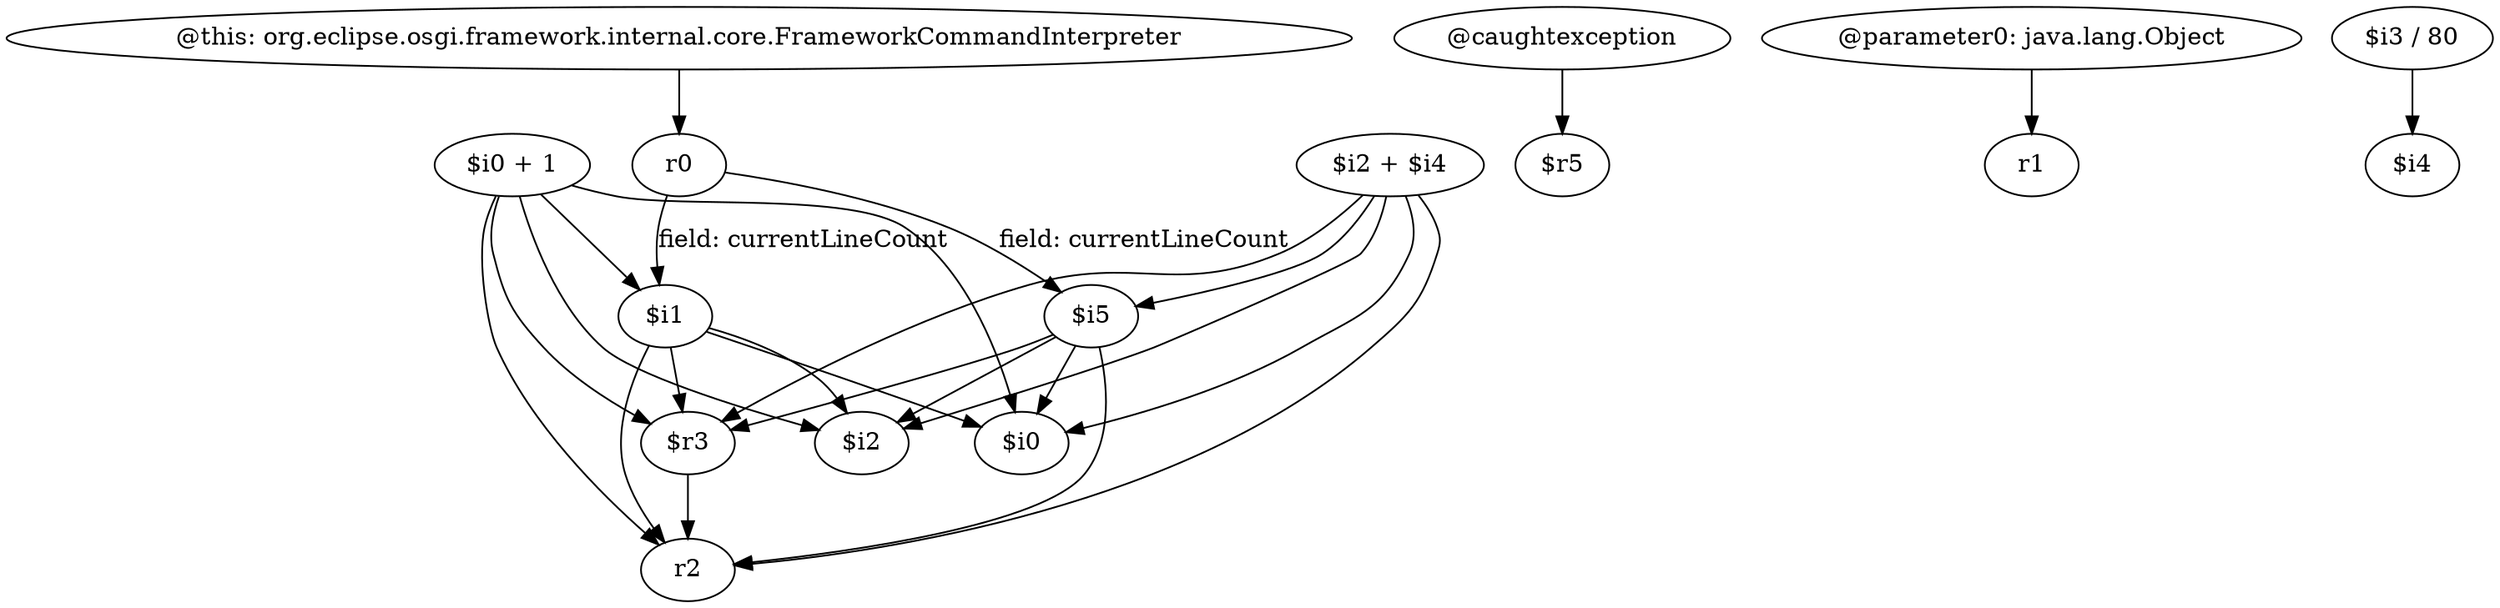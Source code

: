 digraph g {
0[label="$i0 + 1"]
1[label="$i1"]
0->1[label=""]
2[label="$i2 + $i4"]
3[label="$i0"]
2->3[label=""]
4[label="$i2"]
1->4[label=""]
5[label="r2"]
2->5[label=""]
6[label="$i5"]
7[label="$r3"]
6->7[label=""]
8[label="r0"]
8->1[label="field: currentLineCount"]
9[label="@caughtexception"]
10[label="$r5"]
9->10[label=""]
6->3[label=""]
11[label="@parameter0: java.lang.Object"]
12[label="r1"]
11->12[label=""]
0->3[label=""]
8->6[label="field: currentLineCount"]
13[label="@this: org.eclipse.osgi.framework.internal.core.FrameworkCommandInterpreter"]
13->8[label=""]
7->5[label=""]
1->3[label=""]
2->6[label=""]
1->7[label=""]
1->5[label=""]
0->4[label=""]
6->5[label=""]
2->7[label=""]
6->4[label=""]
14[label="$i3 / 80"]
15[label="$i4"]
14->15[label=""]
2->4[label=""]
0->5[label=""]
0->7[label=""]
}